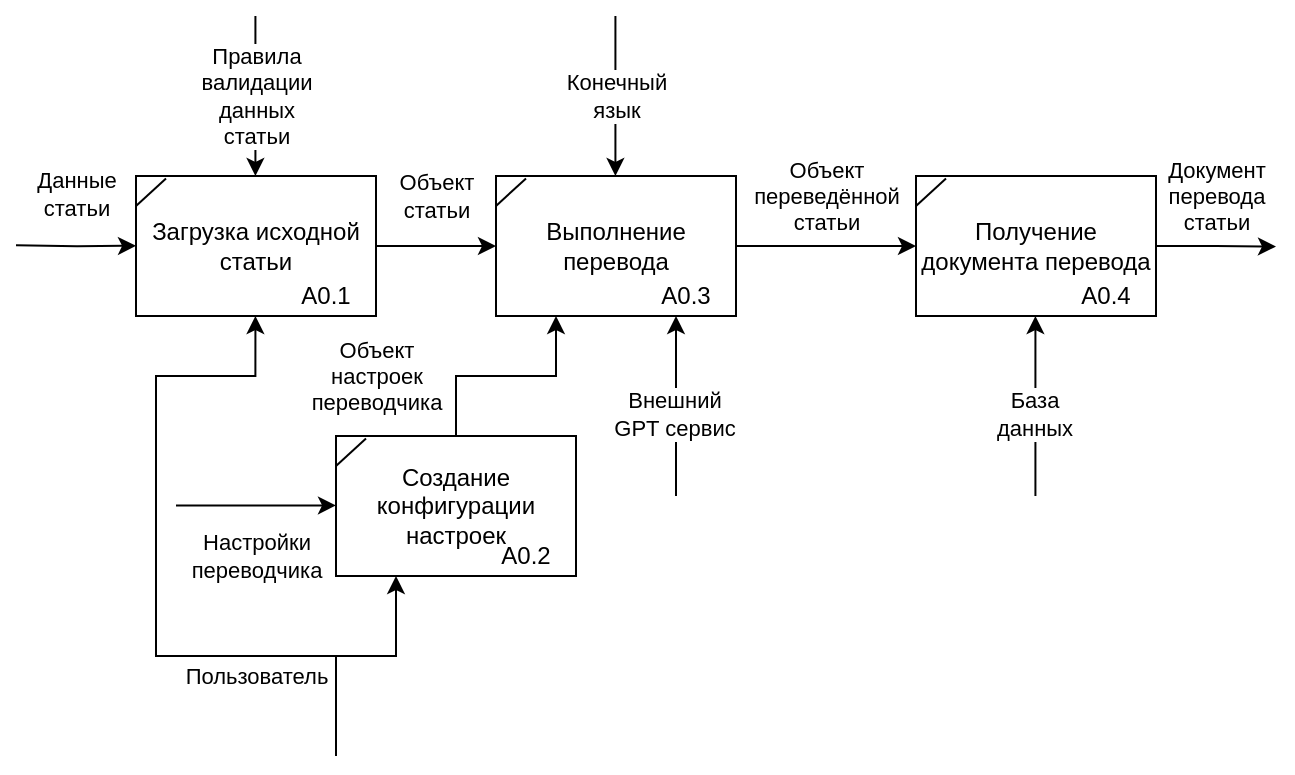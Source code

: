 <mxfile version="24.7.17">
  <diagram name="Page-1" id="uBzJqkvn-coMeqm4FWbq">
    <mxGraphModel dx="986" dy="727" grid="1" gridSize="10" guides="1" tooltips="1" connect="1" arrows="1" fold="1" page="1" pageScale="1" pageWidth="850" pageHeight="1100" math="0" shadow="0">
      <root>
        <mxCell id="0" />
        <mxCell id="1" parent="0" />
        <mxCell id="qKa-sRlJu5exaVu3pFO9-18" style="edgeStyle=orthogonalEdgeStyle;rounded=0;orthogonalLoop=1;jettySize=auto;html=1;exitX=1;exitY=0.5;exitDx=0;exitDy=0;entryX=0;entryY=0.5;entryDx=0;entryDy=0;" edge="1" parent="1" source="qKa-sRlJu5exaVu3pFO9-1" target="qKa-sRlJu5exaVu3pFO9-7">
          <mxGeometry relative="1" as="geometry" />
        </mxCell>
        <mxCell id="qKa-sRlJu5exaVu3pFO9-19" value="Объект&lt;div&gt;статьи&lt;/div&gt;" style="edgeLabel;html=1;align=center;verticalAlign=middle;resizable=0;points=[];" vertex="1" connectable="0" parent="qKa-sRlJu5exaVu3pFO9-18">
          <mxGeometry x="-0.608" y="1" relative="1" as="geometry">
            <mxPoint x="18" y="-24" as="offset" />
          </mxGeometry>
        </mxCell>
        <mxCell id="qKa-sRlJu5exaVu3pFO9-30" style="edgeStyle=orthogonalEdgeStyle;rounded=0;orthogonalLoop=1;jettySize=auto;html=1;exitX=0.5;exitY=1;exitDx=0;exitDy=0;" edge="1" parent="1">
          <mxGeometry relative="1" as="geometry">
            <mxPoint x="329.71" y="360" as="targetPoint" />
            <mxPoint x="329.71" y="280" as="sourcePoint" />
          </mxGeometry>
        </mxCell>
        <mxCell id="qKa-sRlJu5exaVu3pFO9-31" value="Правила&lt;div&gt;валидации&lt;/div&gt;&lt;div&gt;данных&lt;/div&gt;&lt;div&gt;статьи&lt;/div&gt;" style="edgeLabel;html=1;align=center;verticalAlign=middle;resizable=0;points=[];" vertex="1" connectable="0" parent="qKa-sRlJu5exaVu3pFO9-30">
          <mxGeometry x="-0.286" relative="1" as="geometry">
            <mxPoint y="11" as="offset" />
          </mxGeometry>
        </mxCell>
        <mxCell id="qKa-sRlJu5exaVu3pFO9-1" value="Загрузка исходной статьи" style="rounded=0;whiteSpace=wrap;html=1;" vertex="1" parent="1">
          <mxGeometry x="270" y="360" width="120" height="70" as="geometry" />
        </mxCell>
        <mxCell id="qKa-sRlJu5exaVu3pFO9-5" value="" style="endArrow=none;html=1;rounded=0;exitX=0;exitY=0.25;exitDx=0;exitDy=0;entryX=0.125;entryY=0.02;entryDx=0;entryDy=0;entryPerimeter=0;" edge="1" parent="1">
          <mxGeometry width="50" height="50" relative="1" as="geometry">
            <mxPoint x="270" y="375" as="sourcePoint" />
            <mxPoint x="285" y="361.2" as="targetPoint" />
          </mxGeometry>
        </mxCell>
        <mxCell id="qKa-sRlJu5exaVu3pFO9-6" value="A0.1" style="text;html=1;align=center;verticalAlign=middle;whiteSpace=wrap;rounded=0;" vertex="1" parent="1">
          <mxGeometry x="340" y="410" width="50" height="20" as="geometry" />
        </mxCell>
        <mxCell id="qKa-sRlJu5exaVu3pFO9-16" style="edgeStyle=orthogonalEdgeStyle;rounded=0;orthogonalLoop=1;jettySize=auto;html=1;exitX=1;exitY=0.5;exitDx=0;exitDy=0;entryX=0;entryY=0.5;entryDx=0;entryDy=0;" edge="1" parent="1" source="qKa-sRlJu5exaVu3pFO9-7" target="qKa-sRlJu5exaVu3pFO9-13">
          <mxGeometry relative="1" as="geometry" />
        </mxCell>
        <mxCell id="qKa-sRlJu5exaVu3pFO9-17" value="Объект&lt;div&gt;переведённой&lt;/div&gt;&lt;div&gt;статьи&lt;/div&gt;" style="edgeLabel;html=1;align=center;verticalAlign=middle;resizable=0;points=[];" vertex="1" connectable="0" parent="qKa-sRlJu5exaVu3pFO9-16">
          <mxGeometry x="-0.484" y="1" relative="1" as="geometry">
            <mxPoint x="22" y="-24" as="offset" />
          </mxGeometry>
        </mxCell>
        <mxCell id="qKa-sRlJu5exaVu3pFO9-22" style="edgeStyle=orthogonalEdgeStyle;rounded=0;orthogonalLoop=1;jettySize=auto;html=1;exitX=0.5;exitY=0;exitDx=0;exitDy=0;" edge="1" parent="1">
          <mxGeometry relative="1" as="geometry">
            <mxPoint x="540" y="430" as="targetPoint" />
            <mxPoint x="540" y="520" as="sourcePoint" />
          </mxGeometry>
        </mxCell>
        <mxCell id="qKa-sRlJu5exaVu3pFO9-23" value="Внешний&lt;div&gt;GPT сервис&lt;/div&gt;" style="edgeLabel;html=1;align=center;verticalAlign=middle;resizable=0;points=[];" vertex="1" connectable="0" parent="qKa-sRlJu5exaVu3pFO9-22">
          <mxGeometry x="-0.085" y="1" relative="1" as="geometry">
            <mxPoint as="offset" />
          </mxGeometry>
        </mxCell>
        <mxCell id="qKa-sRlJu5exaVu3pFO9-7" value="Выполнение перевода" style="rounded=0;whiteSpace=wrap;html=1;" vertex="1" parent="1">
          <mxGeometry x="450" y="360" width="120" height="70" as="geometry" />
        </mxCell>
        <mxCell id="qKa-sRlJu5exaVu3pFO9-8" value="" style="endArrow=none;html=1;rounded=0;exitX=0;exitY=0.25;exitDx=0;exitDy=0;entryX=0.125;entryY=0.02;entryDx=0;entryDy=0;entryPerimeter=0;" edge="1" parent="1">
          <mxGeometry width="50" height="50" relative="1" as="geometry">
            <mxPoint x="450" y="375" as="sourcePoint" />
            <mxPoint x="465" y="361.2" as="targetPoint" />
          </mxGeometry>
        </mxCell>
        <mxCell id="qKa-sRlJu5exaVu3pFO9-9" value="A0.3" style="text;html=1;align=center;verticalAlign=middle;whiteSpace=wrap;rounded=0;" vertex="1" parent="1">
          <mxGeometry x="520" y="410" width="50" height="20" as="geometry" />
        </mxCell>
        <mxCell id="qKa-sRlJu5exaVu3pFO9-20" style="edgeStyle=orthogonalEdgeStyle;rounded=0;orthogonalLoop=1;jettySize=auto;html=1;exitX=0.5;exitY=0;exitDx=0;exitDy=0;entryX=0.25;entryY=1;entryDx=0;entryDy=0;" edge="1" parent="1" source="qKa-sRlJu5exaVu3pFO9-10" target="qKa-sRlJu5exaVu3pFO9-7">
          <mxGeometry relative="1" as="geometry" />
        </mxCell>
        <mxCell id="qKa-sRlJu5exaVu3pFO9-21" value="Объект&lt;div&gt;настроек&lt;/div&gt;&lt;div&gt;переводчика&lt;/div&gt;" style="edgeLabel;html=1;align=center;verticalAlign=middle;resizable=0;points=[];" vertex="1" connectable="0" parent="qKa-sRlJu5exaVu3pFO9-20">
          <mxGeometry x="0.258" relative="1" as="geometry">
            <mxPoint x="-79" as="offset" />
          </mxGeometry>
        </mxCell>
        <mxCell id="qKa-sRlJu5exaVu3pFO9-41" style="edgeStyle=orthogonalEdgeStyle;rounded=0;orthogonalLoop=1;jettySize=auto;html=1;exitX=1;exitY=0.5;exitDx=0;exitDy=0;" edge="1" parent="1">
          <mxGeometry relative="1" as="geometry">
            <mxPoint x="370" y="524.71" as="targetPoint" />
            <mxPoint x="290" y="524.71" as="sourcePoint" />
          </mxGeometry>
        </mxCell>
        <mxCell id="qKa-sRlJu5exaVu3pFO9-42" value="Настройки&lt;div&gt;переводчика&lt;/div&gt;" style="edgeLabel;html=1;align=center;verticalAlign=middle;resizable=0;points=[];" vertex="1" connectable="0" parent="qKa-sRlJu5exaVu3pFO9-41">
          <mxGeometry x="-0.26" y="1" relative="1" as="geometry">
            <mxPoint x="10" y="26" as="offset" />
          </mxGeometry>
        </mxCell>
        <mxCell id="qKa-sRlJu5exaVu3pFO9-10" value="Создание конфигурации настроек" style="rounded=0;whiteSpace=wrap;html=1;" vertex="1" parent="1">
          <mxGeometry x="370" y="490" width="120" height="70" as="geometry" />
        </mxCell>
        <mxCell id="qKa-sRlJu5exaVu3pFO9-11" value="" style="endArrow=none;html=1;rounded=0;exitX=0;exitY=0.25;exitDx=0;exitDy=0;entryX=0.125;entryY=0.02;entryDx=0;entryDy=0;entryPerimeter=0;" edge="1" parent="1">
          <mxGeometry width="50" height="50" relative="1" as="geometry">
            <mxPoint x="370" y="505" as="sourcePoint" />
            <mxPoint x="385" y="491.2" as="targetPoint" />
          </mxGeometry>
        </mxCell>
        <mxCell id="qKa-sRlJu5exaVu3pFO9-12" value="A0.2" style="text;html=1;align=center;verticalAlign=middle;whiteSpace=wrap;rounded=0;" vertex="1" parent="1">
          <mxGeometry x="440" y="540" width="50" height="20" as="geometry" />
        </mxCell>
        <mxCell id="qKa-sRlJu5exaVu3pFO9-26" style="edgeStyle=orthogonalEdgeStyle;rounded=0;orthogonalLoop=1;jettySize=auto;html=1;exitX=1;exitY=0.5;exitDx=0;exitDy=0;" edge="1" parent="1" source="qKa-sRlJu5exaVu3pFO9-13">
          <mxGeometry relative="1" as="geometry">
            <mxPoint x="840" y="395.286" as="targetPoint" />
          </mxGeometry>
        </mxCell>
        <mxCell id="qKa-sRlJu5exaVu3pFO9-27" value="Документ&lt;div&gt;перевода&lt;/div&gt;&lt;div&gt;статьи&lt;/div&gt;" style="edgeLabel;html=1;align=center;verticalAlign=middle;resizable=0;points=[];" vertex="1" connectable="0" parent="qKa-sRlJu5exaVu3pFO9-26">
          <mxGeometry x="0.327" y="3" relative="1" as="geometry">
            <mxPoint x="-10" y="-23" as="offset" />
          </mxGeometry>
        </mxCell>
        <mxCell id="qKa-sRlJu5exaVu3pFO9-13" value="Получение документа перевода" style="rounded=0;whiteSpace=wrap;html=1;" vertex="1" parent="1">
          <mxGeometry x="660" y="360" width="120" height="70" as="geometry" />
        </mxCell>
        <mxCell id="qKa-sRlJu5exaVu3pFO9-14" value="" style="endArrow=none;html=1;rounded=0;exitX=0;exitY=0.25;exitDx=0;exitDy=0;entryX=0.125;entryY=0.02;entryDx=0;entryDy=0;entryPerimeter=0;" edge="1" parent="1">
          <mxGeometry width="50" height="50" relative="1" as="geometry">
            <mxPoint x="660" y="375" as="sourcePoint" />
            <mxPoint x="675" y="361.2" as="targetPoint" />
          </mxGeometry>
        </mxCell>
        <mxCell id="qKa-sRlJu5exaVu3pFO9-15" value="A0.4" style="text;html=1;align=center;verticalAlign=middle;whiteSpace=wrap;rounded=0;" vertex="1" parent="1">
          <mxGeometry x="730" y="410" width="50" height="20" as="geometry" />
        </mxCell>
        <mxCell id="qKa-sRlJu5exaVu3pFO9-24" style="edgeStyle=orthogonalEdgeStyle;rounded=0;orthogonalLoop=1;jettySize=auto;html=1;exitX=0.5;exitY=0;exitDx=0;exitDy=0;" edge="1" parent="1">
          <mxGeometry relative="1" as="geometry">
            <mxPoint x="719.71" y="430" as="targetPoint" />
            <mxPoint x="719.71" y="520" as="sourcePoint" />
          </mxGeometry>
        </mxCell>
        <mxCell id="qKa-sRlJu5exaVu3pFO9-25" value="База&lt;div&gt;данных&lt;/div&gt;" style="edgeLabel;html=1;align=center;verticalAlign=middle;resizable=0;points=[];" vertex="1" connectable="0" parent="qKa-sRlJu5exaVu3pFO9-24">
          <mxGeometry x="-0.085" y="1" relative="1" as="geometry">
            <mxPoint as="offset" />
          </mxGeometry>
        </mxCell>
        <mxCell id="qKa-sRlJu5exaVu3pFO9-28" style="edgeStyle=orthogonalEdgeStyle;rounded=0;orthogonalLoop=1;jettySize=auto;html=1;exitX=1;exitY=0.5;exitDx=0;exitDy=0;" edge="1" parent="1">
          <mxGeometry relative="1" as="geometry">
            <mxPoint x="270" y="394.886" as="targetPoint" />
            <mxPoint x="210" y="394.6" as="sourcePoint" />
          </mxGeometry>
        </mxCell>
        <mxCell id="qKa-sRlJu5exaVu3pFO9-29" value="Данные&lt;div&gt;статьи&lt;/div&gt;" style="edgeLabel;html=1;align=center;verticalAlign=middle;resizable=0;points=[];" vertex="1" connectable="0" parent="qKa-sRlJu5exaVu3pFO9-28">
          <mxGeometry x="0.327" y="3" relative="1" as="geometry">
            <mxPoint x="-10" y="-23" as="offset" />
          </mxGeometry>
        </mxCell>
        <mxCell id="qKa-sRlJu5exaVu3pFO9-32" style="edgeStyle=orthogonalEdgeStyle;rounded=0;orthogonalLoop=1;jettySize=auto;html=1;exitX=0.5;exitY=1;exitDx=0;exitDy=0;" edge="1" parent="1">
          <mxGeometry relative="1" as="geometry">
            <mxPoint x="509.71" y="360" as="targetPoint" />
            <mxPoint x="509.71" y="280" as="sourcePoint" />
          </mxGeometry>
        </mxCell>
        <mxCell id="qKa-sRlJu5exaVu3pFO9-33" value="Конечный&lt;div&gt;язык&lt;/div&gt;" style="edgeLabel;html=1;align=center;verticalAlign=middle;resizable=0;points=[];" vertex="1" connectable="0" parent="qKa-sRlJu5exaVu3pFO9-32">
          <mxGeometry x="-0.286" relative="1" as="geometry">
            <mxPoint y="11" as="offset" />
          </mxGeometry>
        </mxCell>
        <mxCell id="qKa-sRlJu5exaVu3pFO9-35" style="edgeStyle=orthogonalEdgeStyle;rounded=0;orthogonalLoop=1;jettySize=auto;html=1;entryX=0.25;entryY=1;entryDx=0;entryDy=0;" edge="1" parent="1" target="qKa-sRlJu5exaVu3pFO9-10">
          <mxGeometry relative="1" as="geometry">
            <mxPoint x="400" y="560" as="targetPoint" />
            <mxPoint x="370" y="650" as="sourcePoint" />
            <Array as="points">
              <mxPoint x="370" y="600" />
              <mxPoint x="400" y="600" />
            </Array>
          </mxGeometry>
        </mxCell>
        <mxCell id="qKa-sRlJu5exaVu3pFO9-36" value="Пользователь" style="edgeLabel;html=1;align=center;verticalAlign=middle;resizable=0;points=[];" vertex="1" connectable="0" parent="qKa-sRlJu5exaVu3pFO9-35">
          <mxGeometry x="-0.085" y="1" relative="1" as="geometry">
            <mxPoint x="-45" y="11" as="offset" />
          </mxGeometry>
        </mxCell>
        <mxCell id="qKa-sRlJu5exaVu3pFO9-37" style="edgeStyle=orthogonalEdgeStyle;rounded=0;orthogonalLoop=1;jettySize=auto;html=1;" edge="1" parent="1">
          <mxGeometry relative="1" as="geometry">
            <mxPoint x="329.71" y="430" as="targetPoint" />
            <mxPoint x="370" y="650" as="sourcePoint" />
            <Array as="points">
              <mxPoint x="370" y="600" />
              <mxPoint x="280" y="600" />
              <mxPoint x="280" y="460" />
              <mxPoint x="330" y="460" />
            </Array>
          </mxGeometry>
        </mxCell>
      </root>
    </mxGraphModel>
  </diagram>
</mxfile>
